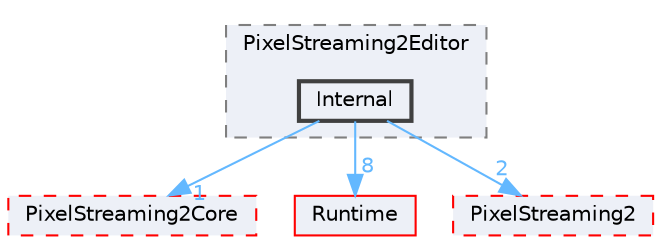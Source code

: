 digraph "Internal"
{
 // INTERACTIVE_SVG=YES
 // LATEX_PDF_SIZE
  bgcolor="transparent";
  edge [fontname=Helvetica,fontsize=10,labelfontname=Helvetica,labelfontsize=10];
  node [fontname=Helvetica,fontsize=10,shape=box,height=0.2,width=0.4];
  compound=true
  subgraph clusterdir_a0457421938279cfec28ae9739a95880 {
    graph [ bgcolor="#edf0f7", pencolor="grey50", label="PixelStreaming2Editor", fontname=Helvetica,fontsize=10 style="filled,dashed", URL="dir_a0457421938279cfec28ae9739a95880.html",tooltip=""]
  dir_e2dd93bd2e1110014c10f3c14828e8fc [label="Internal", fillcolor="#edf0f7", color="grey25", style="filled,bold", URL="dir_e2dd93bd2e1110014c10f3c14828e8fc.html",tooltip=""];
  }
  dir_59adcf5681d388e337deaee91f8afe6e [label="PixelStreaming2Core", fillcolor="#edf0f7", color="red", style="filled,dashed", URL="dir_59adcf5681d388e337deaee91f8afe6e.html",tooltip=""];
  dir_7536b172fbd480bfd146a1b1acd6856b [label="Runtime", fillcolor="#edf0f7", color="red", style="filled", URL="dir_7536b172fbd480bfd146a1b1acd6856b.html",tooltip=""];
  dir_f75bda96a403aa07edce0060b081a71b [label="PixelStreaming2", fillcolor="#edf0f7", color="red", style="filled,dashed", URL="dir_f75bda96a403aa07edce0060b081a71b.html",tooltip=""];
  dir_e2dd93bd2e1110014c10f3c14828e8fc->dir_59adcf5681d388e337deaee91f8afe6e [headlabel="1", labeldistance=1.5 headhref="dir_000512_000744.html" href="dir_000512_000744.html" color="steelblue1" fontcolor="steelblue1"];
  dir_e2dd93bd2e1110014c10f3c14828e8fc->dir_7536b172fbd480bfd146a1b1acd6856b [headlabel="8", labeldistance=1.5 headhref="dir_000512_000984.html" href="dir_000512_000984.html" color="steelblue1" fontcolor="steelblue1"];
  dir_e2dd93bd2e1110014c10f3c14828e8fc->dir_f75bda96a403aa07edce0060b081a71b [headlabel="2", labeldistance=1.5 headhref="dir_000512_000743.html" href="dir_000512_000743.html" color="steelblue1" fontcolor="steelblue1"];
}
